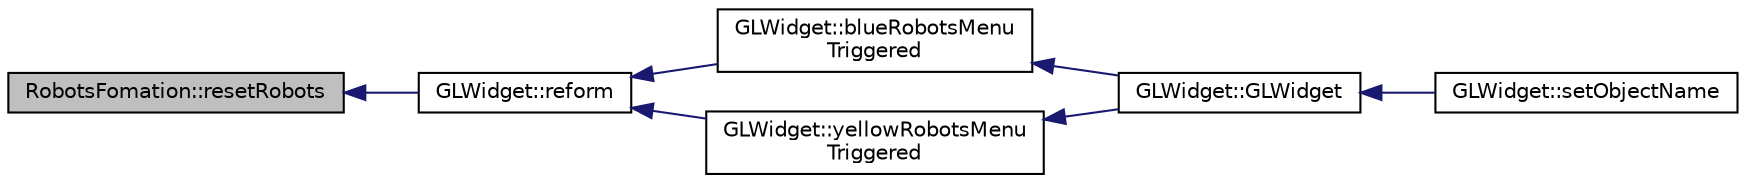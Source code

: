 digraph "RobotsFomation::resetRobots"
{
 // INTERACTIVE_SVG=YES
  edge [fontname="Helvetica",fontsize="10",labelfontname="Helvetica",labelfontsize="10"];
  node [fontname="Helvetica",fontsize="10",shape=record];
  rankdir="LR";
  Node1 [label="RobotsFomation::resetRobots",height=0.2,width=0.4,color="black", fillcolor="grey75", style="filled", fontcolor="black"];
  Node1 -> Node2 [dir="back",color="midnightblue",fontsize="10",style="solid",fontname="Helvetica"];
  Node2 [label="GLWidget::reform",height=0.2,width=0.4,color="black", fillcolor="white", style="filled",URL="$da/d10/class_g_l_widget.html#ad6994da2d74a615b87fce3e1d72b6cd1"];
  Node2 -> Node3 [dir="back",color="midnightblue",fontsize="10",style="solid",fontname="Helvetica"];
  Node3 [label="GLWidget::blueRobotsMenu\lTriggered",height=0.2,width=0.4,color="black", fillcolor="white", style="filled",URL="$da/d10/class_g_l_widget.html#a62823a9c350a15b254301c9ee6d339e1"];
  Node3 -> Node4 [dir="back",color="midnightblue",fontsize="10",style="solid",fontname="Helvetica"];
  Node4 [label="GLWidget::GLWidget",height=0.2,width=0.4,color="black", fillcolor="white", style="filled",URL="$da/d10/class_g_l_widget.html#ad3e2c0a887e2335be75b585b73889b41"];
  Node4 -> Node5 [dir="back",color="midnightblue",fontsize="10",style="solid",fontname="Helvetica"];
  Node5 [label="GLWidget::setObjectName",height=0.2,width=0.4,color="black", fillcolor="white", style="filled",URL="$da/d10/class_g_l_widget.html#a83016effcc53812c6bd1905b84aeb99d"];
  Node2 -> Node6 [dir="back",color="midnightblue",fontsize="10",style="solid",fontname="Helvetica"];
  Node6 [label="GLWidget::yellowRobotsMenu\lTriggered",height=0.2,width=0.4,color="black", fillcolor="white", style="filled",URL="$da/d10/class_g_l_widget.html#a8f362a814392f9061ac753929cdd0a44"];
  Node6 -> Node4 [dir="back",color="midnightblue",fontsize="10",style="solid",fontname="Helvetica"];
}
